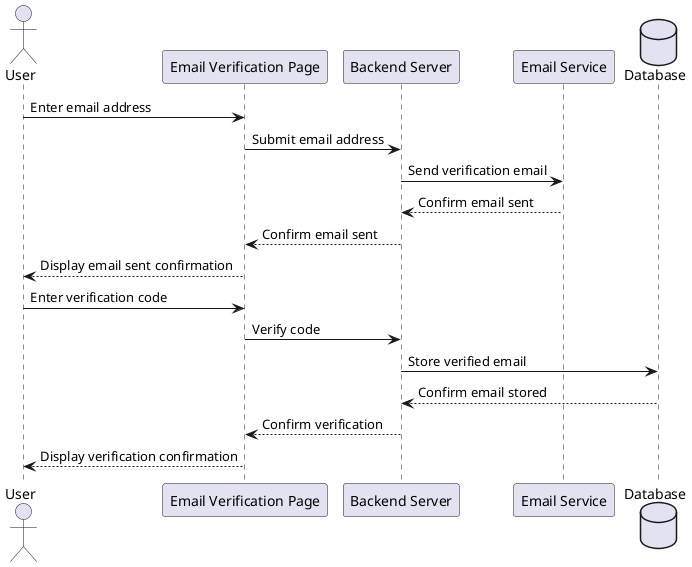 ; filepath: /home/slightlywind/Repositories/Legacy/SWD392/sequence_diagrams/email_verification.puml
@startuml
actor User
participant "Email Verification Page" as EmailVerificationPage
participant "Backend Server" as BackendServer
participant "Email Service" as EmailService
database Database

User -> EmailVerificationPage: Enter email address
EmailVerificationPage -> BackendServer: Submit email address
BackendServer -> EmailService: Send verification email
EmailService --> BackendServer: Confirm email sent
BackendServer --> EmailVerificationPage: Confirm email sent
EmailVerificationPage --> User: Display email sent confirmation

User -> EmailVerificationPage: Enter verification code
EmailVerificationPage -> BackendServer: Verify code
BackendServer -> Database: Store verified email
Database --> BackendServer: Confirm email stored
BackendServer --> EmailVerificationPage: Confirm verification
EmailVerificationPage --> User: Display verification confirmation
@enduml